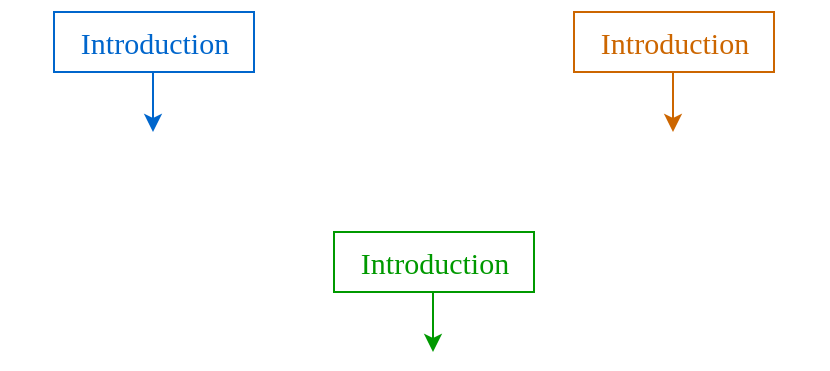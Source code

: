 <mxfile version="16.6.1" type="github"><diagram id="0UFlgel9OY7-N-A871a8" name="Page-1"><mxGraphModel dx="782" dy="514" grid="1" gridSize="10" guides="1" tooltips="1" connect="1" arrows="1" fold="1" page="1" pageScale="1" pageWidth="827" pageHeight="1169" math="0" shadow="0"><root><mxCell id="0"/><mxCell id="1" parent="0"/><mxCell id="wcHmhkE4cl-4yDowm5Bq-37" value="&lt;blockquote&gt;&lt;font face=&quot;Times New Roman&quot; style=&quot;font-size: 15px&quot; color=&quot;#0066cc&quot;&gt;Introduction&lt;/font&gt;&lt;/blockquote&gt;" style="html=1;dashed=0;whitespace=wrap;strokeColor=#0066CC;" vertex="1" parent="1"><mxGeometry x="130" y="400" width="100" height="30" as="geometry"/></mxCell><mxCell id="wcHmhkE4cl-4yDowm5Bq-38" value="" style="endArrow=classic;html=1;rounded=0;fontFamily=Times New Roman;fontSize=15;fontColor=#007FFF;strokeColor=#0066CC;" edge="1" parent="1"><mxGeometry width="50" height="50" relative="1" as="geometry"><mxPoint x="179.5" y="430" as="sourcePoint"/><mxPoint x="179.5" y="460" as="targetPoint"/></mxGeometry></mxCell><mxCell id="wcHmhkE4cl-4yDowm5Bq-40" value="&lt;blockquote&gt;&lt;font face=&quot;Times New Roman&quot; style=&quot;font-size: 15px&quot; color=&quot;#cc6600&quot;&gt;Introduction&lt;/font&gt;&lt;/blockquote&gt;" style="html=1;dashed=0;whitespace=wrap;strokeColor=#CC6600;" vertex="1" parent="1"><mxGeometry x="390" y="400" width="100" height="30" as="geometry"/></mxCell><mxCell id="wcHmhkE4cl-4yDowm5Bq-41" value="" style="endArrow=classic;html=1;rounded=0;fontFamily=Times New Roman;fontSize=15;fontColor=#007FFF;strokeColor=#CC6600;" edge="1" parent="1"><mxGeometry width="50" height="50" relative="1" as="geometry"><mxPoint x="439.5" y="430" as="sourcePoint"/><mxPoint x="439.5" y="460" as="targetPoint"/></mxGeometry></mxCell><mxCell id="wcHmhkE4cl-4yDowm5Bq-43" value="&lt;blockquote&gt;&lt;font face=&quot;Times New Roman&quot; style=&quot;font-size: 15px&quot; color=&quot;#009900&quot;&gt;Introduction&lt;/font&gt;&lt;/blockquote&gt;" style="html=1;dashed=0;whitespace=wrap;strokeColor=#009900;" vertex="1" parent="1"><mxGeometry x="270" y="510" width="100" height="30" as="geometry"/></mxCell><mxCell id="wcHmhkE4cl-4yDowm5Bq-44" value="" style="endArrow=classic;html=1;rounded=0;fontFamily=Times New Roman;fontSize=15;fontColor=#007FFF;strokeColor=#009900;" edge="1" parent="1"><mxGeometry width="50" height="50" relative="1" as="geometry"><mxPoint x="319.5" y="540" as="sourcePoint"/><mxPoint x="319.5" y="570" as="targetPoint"/></mxGeometry></mxCell></root></mxGraphModel></diagram></mxfile>